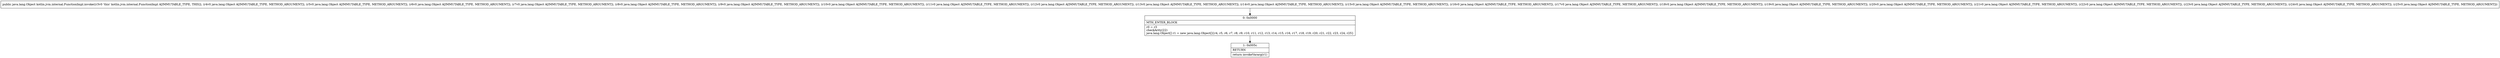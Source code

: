 digraph "CFG forkotlin.jvm.internal.FunctionImpl.invoke(Ljava\/lang\/Object;Ljava\/lang\/Object;Ljava\/lang\/Object;Ljava\/lang\/Object;Ljava\/lang\/Object;Ljava\/lang\/Object;Ljava\/lang\/Object;Ljava\/lang\/Object;Ljava\/lang\/Object;Ljava\/lang\/Object;Ljava\/lang\/Object;Ljava\/lang\/Object;Ljava\/lang\/Object;Ljava\/lang\/Object;Ljava\/lang\/Object;Ljava\/lang\/Object;Ljava\/lang\/Object;Ljava\/lang\/Object;Ljava\/lang\/Object;Ljava\/lang\/Object;Ljava\/lang\/Object;Ljava\/lang\/Object;)Ljava\/lang\/Object;" {
Node_0 [shape=record,label="{0\:\ 0x0000|MTH_ENTER_BLOCK\l|r0 = r3\lcheckArity(22)\ljava.lang.Object[] r1 = new java.lang.Object[]\{r4, r5, r6, r7, r8, r9, r10, r11, r12, r13, r14, r15, r16, r17, r18, r19, r20, r21, r22, r23, r24, r25\}\l}"];
Node_1 [shape=record,label="{1\:\ 0x005c|RETURN\l|return invokeVararg(r1)\l}"];
MethodNode[shape=record,label="{public java.lang.Object kotlin.jvm.internal.FunctionImpl.invoke((r3v0 'this' kotlin.jvm.internal.FunctionImpl A[IMMUTABLE_TYPE, THIS]), (r4v0 java.lang.Object A[IMMUTABLE_TYPE, METHOD_ARGUMENT]), (r5v0 java.lang.Object A[IMMUTABLE_TYPE, METHOD_ARGUMENT]), (r6v0 java.lang.Object A[IMMUTABLE_TYPE, METHOD_ARGUMENT]), (r7v0 java.lang.Object A[IMMUTABLE_TYPE, METHOD_ARGUMENT]), (r8v0 java.lang.Object A[IMMUTABLE_TYPE, METHOD_ARGUMENT]), (r9v0 java.lang.Object A[IMMUTABLE_TYPE, METHOD_ARGUMENT]), (r10v0 java.lang.Object A[IMMUTABLE_TYPE, METHOD_ARGUMENT]), (r11v0 java.lang.Object A[IMMUTABLE_TYPE, METHOD_ARGUMENT]), (r12v0 java.lang.Object A[IMMUTABLE_TYPE, METHOD_ARGUMENT]), (r13v0 java.lang.Object A[IMMUTABLE_TYPE, METHOD_ARGUMENT]), (r14v0 java.lang.Object A[IMMUTABLE_TYPE, METHOD_ARGUMENT]), (r15v0 java.lang.Object A[IMMUTABLE_TYPE, METHOD_ARGUMENT]), (r16v0 java.lang.Object A[IMMUTABLE_TYPE, METHOD_ARGUMENT]), (r17v0 java.lang.Object A[IMMUTABLE_TYPE, METHOD_ARGUMENT]), (r18v0 java.lang.Object A[IMMUTABLE_TYPE, METHOD_ARGUMENT]), (r19v0 java.lang.Object A[IMMUTABLE_TYPE, METHOD_ARGUMENT]), (r20v0 java.lang.Object A[IMMUTABLE_TYPE, METHOD_ARGUMENT]), (r21v0 java.lang.Object A[IMMUTABLE_TYPE, METHOD_ARGUMENT]), (r22v0 java.lang.Object A[IMMUTABLE_TYPE, METHOD_ARGUMENT]), (r23v0 java.lang.Object A[IMMUTABLE_TYPE, METHOD_ARGUMENT]), (r24v0 java.lang.Object A[IMMUTABLE_TYPE, METHOD_ARGUMENT]), (r25v0 java.lang.Object A[IMMUTABLE_TYPE, METHOD_ARGUMENT])) }"];
MethodNode -> Node_0;
Node_0 -> Node_1;
}

